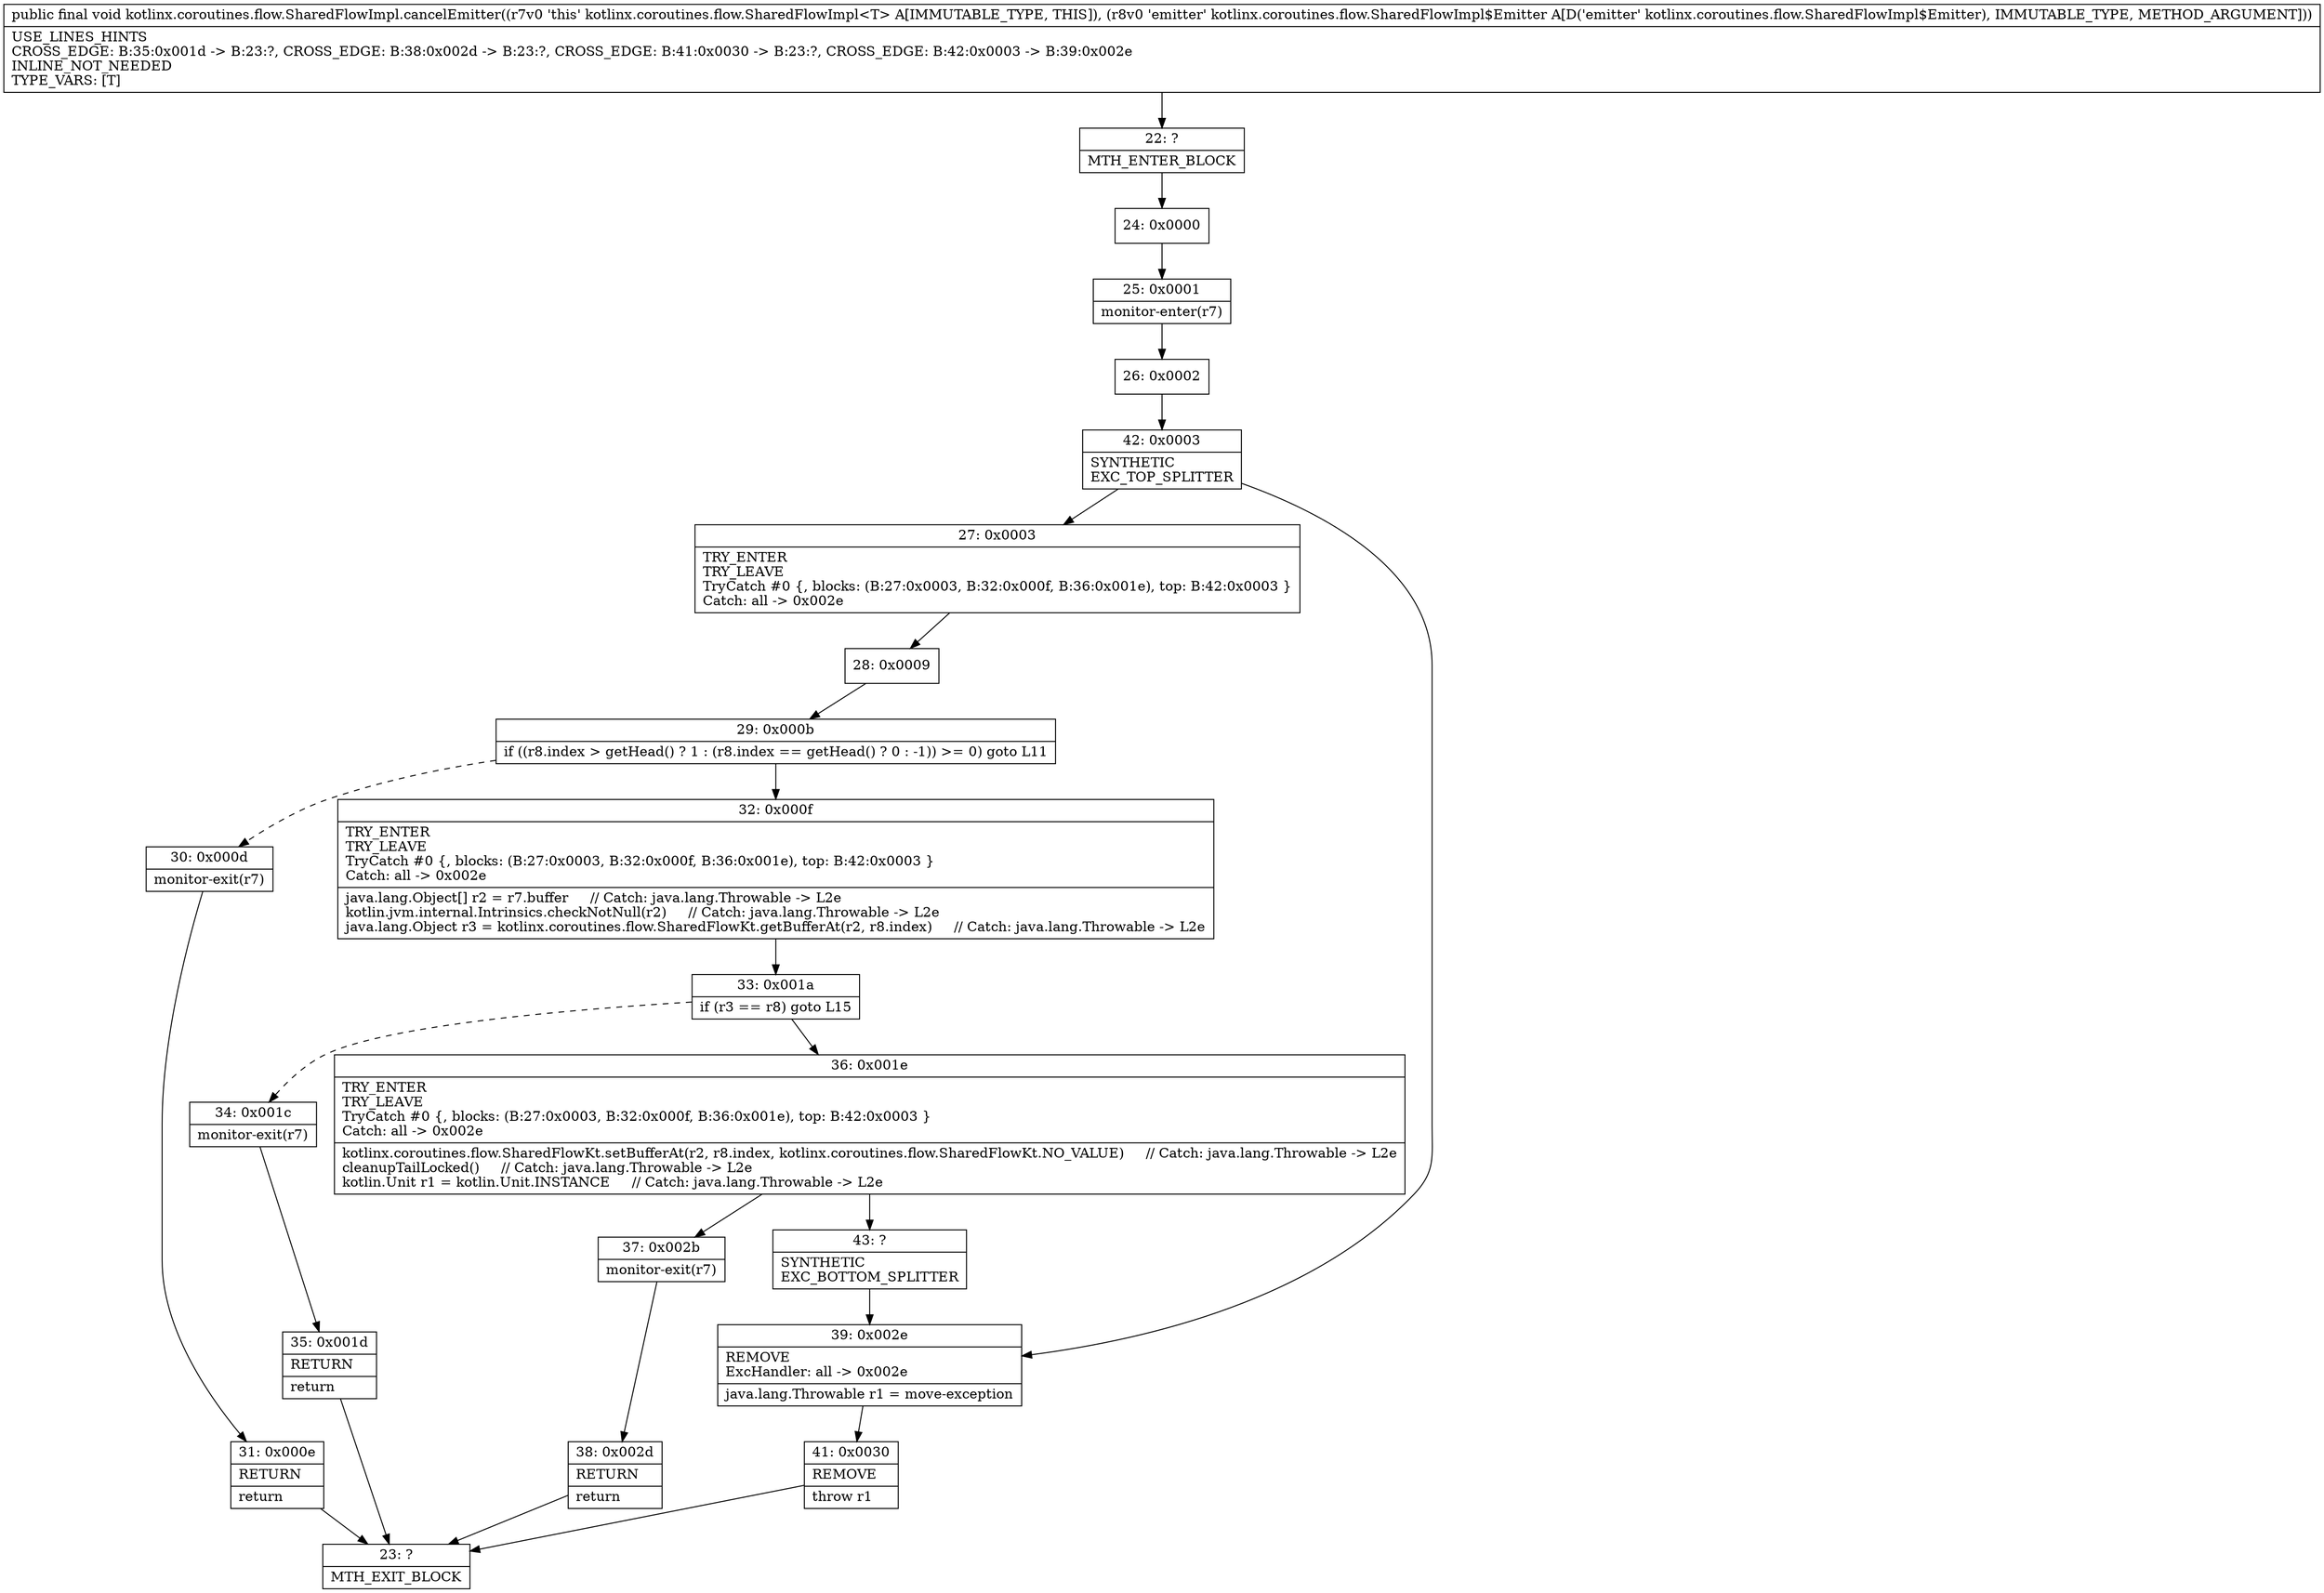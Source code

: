 digraph "CFG forkotlinx.coroutines.flow.SharedFlowImpl.cancelEmitter(Lkotlinx\/coroutines\/flow\/SharedFlowImpl$Emitter;)V" {
Node_22 [shape=record,label="{22\:\ ?|MTH_ENTER_BLOCK\l}"];
Node_24 [shape=record,label="{24\:\ 0x0000}"];
Node_25 [shape=record,label="{25\:\ 0x0001|monitor\-enter(r7)\l}"];
Node_26 [shape=record,label="{26\:\ 0x0002}"];
Node_42 [shape=record,label="{42\:\ 0x0003|SYNTHETIC\lEXC_TOP_SPLITTER\l}"];
Node_27 [shape=record,label="{27\:\ 0x0003|TRY_ENTER\lTRY_LEAVE\lTryCatch #0 \{, blocks: (B:27:0x0003, B:32:0x000f, B:36:0x001e), top: B:42:0x0003 \}\lCatch: all \-\> 0x002e\l}"];
Node_28 [shape=record,label="{28\:\ 0x0009}"];
Node_29 [shape=record,label="{29\:\ 0x000b|if ((r8.index \> getHead() ? 1 : (r8.index == getHead() ? 0 : \-1)) \>= 0) goto L11\l}"];
Node_30 [shape=record,label="{30\:\ 0x000d|monitor\-exit(r7)\l}"];
Node_31 [shape=record,label="{31\:\ 0x000e|RETURN\l|return\l}"];
Node_23 [shape=record,label="{23\:\ ?|MTH_EXIT_BLOCK\l}"];
Node_32 [shape=record,label="{32\:\ 0x000f|TRY_ENTER\lTRY_LEAVE\lTryCatch #0 \{, blocks: (B:27:0x0003, B:32:0x000f, B:36:0x001e), top: B:42:0x0003 \}\lCatch: all \-\> 0x002e\l|java.lang.Object[] r2 = r7.buffer     \/\/ Catch: java.lang.Throwable \-\> L2e\lkotlin.jvm.internal.Intrinsics.checkNotNull(r2)     \/\/ Catch: java.lang.Throwable \-\> L2e\ljava.lang.Object r3 = kotlinx.coroutines.flow.SharedFlowKt.getBufferAt(r2, r8.index)     \/\/ Catch: java.lang.Throwable \-\> L2e\l}"];
Node_33 [shape=record,label="{33\:\ 0x001a|if (r3 == r8) goto L15\l}"];
Node_34 [shape=record,label="{34\:\ 0x001c|monitor\-exit(r7)\l}"];
Node_35 [shape=record,label="{35\:\ 0x001d|RETURN\l|return\l}"];
Node_36 [shape=record,label="{36\:\ 0x001e|TRY_ENTER\lTRY_LEAVE\lTryCatch #0 \{, blocks: (B:27:0x0003, B:32:0x000f, B:36:0x001e), top: B:42:0x0003 \}\lCatch: all \-\> 0x002e\l|kotlinx.coroutines.flow.SharedFlowKt.setBufferAt(r2, r8.index, kotlinx.coroutines.flow.SharedFlowKt.NO_VALUE)     \/\/ Catch: java.lang.Throwable \-\> L2e\lcleanupTailLocked()     \/\/ Catch: java.lang.Throwable \-\> L2e\lkotlin.Unit r1 = kotlin.Unit.INSTANCE     \/\/ Catch: java.lang.Throwable \-\> L2e\l}"];
Node_37 [shape=record,label="{37\:\ 0x002b|monitor\-exit(r7)\l}"];
Node_38 [shape=record,label="{38\:\ 0x002d|RETURN\l|return\l}"];
Node_43 [shape=record,label="{43\:\ ?|SYNTHETIC\lEXC_BOTTOM_SPLITTER\l}"];
Node_39 [shape=record,label="{39\:\ 0x002e|REMOVE\lExcHandler: all \-\> 0x002e\l|java.lang.Throwable r1 = move\-exception\l}"];
Node_41 [shape=record,label="{41\:\ 0x0030|REMOVE\l|throw r1\l}"];
MethodNode[shape=record,label="{public final void kotlinx.coroutines.flow.SharedFlowImpl.cancelEmitter((r7v0 'this' kotlinx.coroutines.flow.SharedFlowImpl\<T\> A[IMMUTABLE_TYPE, THIS]), (r8v0 'emitter' kotlinx.coroutines.flow.SharedFlowImpl$Emitter A[D('emitter' kotlinx.coroutines.flow.SharedFlowImpl$Emitter), IMMUTABLE_TYPE, METHOD_ARGUMENT]))  | USE_LINES_HINTS\lCROSS_EDGE: B:35:0x001d \-\> B:23:?, CROSS_EDGE: B:38:0x002d \-\> B:23:?, CROSS_EDGE: B:41:0x0030 \-\> B:23:?, CROSS_EDGE: B:42:0x0003 \-\> B:39:0x002e\lINLINE_NOT_NEEDED\lTYPE_VARS: [T]\l}"];
MethodNode -> Node_22;Node_22 -> Node_24;
Node_24 -> Node_25;
Node_25 -> Node_26;
Node_26 -> Node_42;
Node_42 -> Node_27;
Node_42 -> Node_39;
Node_27 -> Node_28;
Node_28 -> Node_29;
Node_29 -> Node_30[style=dashed];
Node_29 -> Node_32;
Node_30 -> Node_31;
Node_31 -> Node_23;
Node_32 -> Node_33;
Node_33 -> Node_34[style=dashed];
Node_33 -> Node_36;
Node_34 -> Node_35;
Node_35 -> Node_23;
Node_36 -> Node_37;
Node_36 -> Node_43;
Node_37 -> Node_38;
Node_38 -> Node_23;
Node_43 -> Node_39;
Node_39 -> Node_41;
Node_41 -> Node_23;
}

